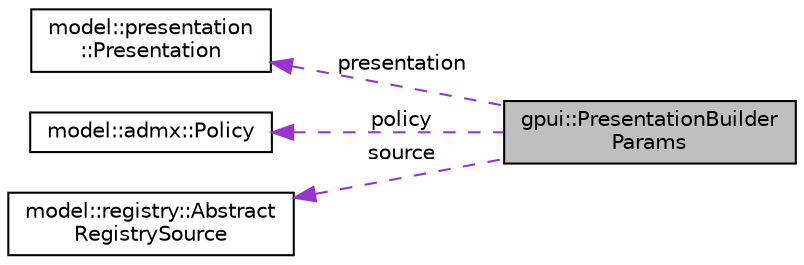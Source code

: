 digraph "gpui::PresentationBuilderParams"
{
 // LATEX_PDF_SIZE
  edge [fontname="Helvetica",fontsize="10",labelfontname="Helvetica",labelfontsize="10"];
  node [fontname="Helvetica",fontsize="10",shape=record];
  rankdir="LR";
  Node1 [label="gpui::PresentationBuilder\lParams",height=0.2,width=0.4,color="black", fillcolor="grey75", style="filled", fontcolor="black",tooltip=" "];
  Node2 -> Node1 [dir="back",color="darkorchid3",fontsize="10",style="dashed",label=" presentation" ,fontname="Helvetica"];
  Node2 [label="model::presentation\l::Presentation",height=0.2,width=0.4,color="black", fillcolor="white", style="filled",URL="$classmodel_1_1presentation_1_1_presentation.html",tooltip="The Presentation class A presentation element representing parameters for a policy setting."];
  Node3 -> Node1 [dir="back",color="darkorchid3",fontsize="10",style="dashed",label=" policy" ,fontname="Helvetica"];
  Node3 [label="model::admx::Policy",height=0.2,width=0.4,color="black", fillcolor="white", style="filled",URL="$classmodel_1_1admx_1_1_policy.html",tooltip="The Policy class corresponds to a single Group Policy setting."];
  Node4 -> Node1 [dir="back",color="darkorchid3",fontsize="10",style="dashed",label=" source" ,fontname="Helvetica"];
  Node4 [label="model::registry::Abstract\lRegistrySource",height=0.2,width=0.4,color="black", fillcolor="white", style="filled",URL="$classmodel_1_1registry_1_1_abstract_registry_source.html",tooltip="The AbstractRegistrySource class Represents base of registry source."];
}
